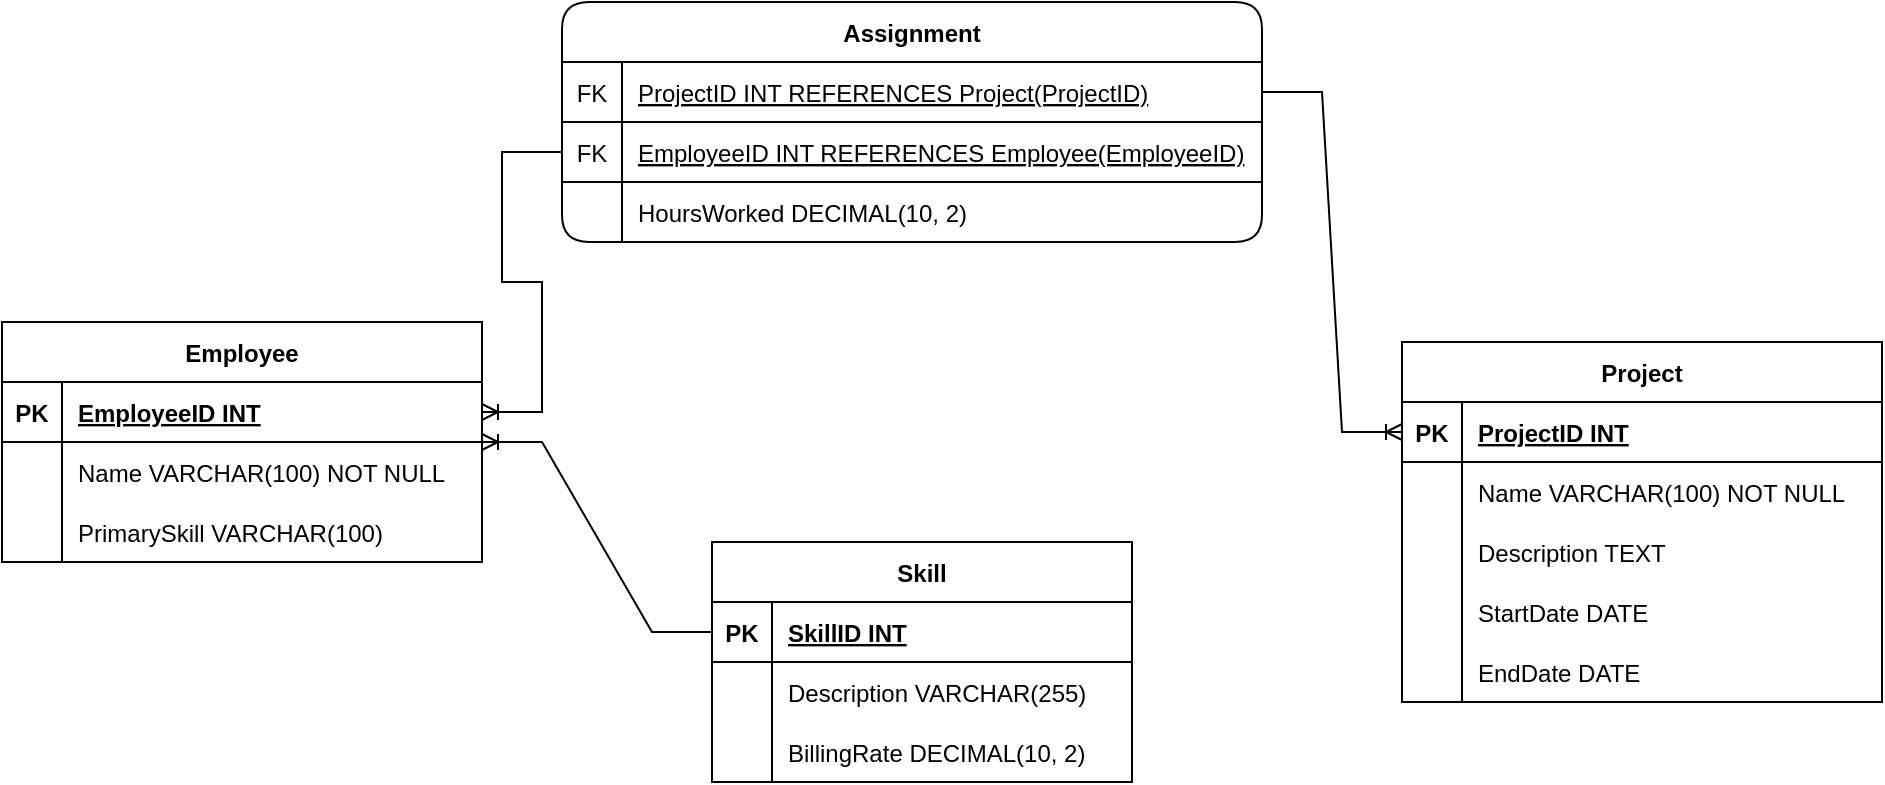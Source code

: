 <mxfile version="24.5.2" type="github">
  <diagram name="Page-1" id="3FqCDoO-SHk2OmczVbTb">
    <mxGraphModel dx="2002" dy="641" grid="1" gridSize="10" guides="1" tooltips="1" connect="1" arrows="1" fold="1" page="1" pageScale="1" pageWidth="850" pageHeight="1100" math="0" shadow="0">
      <root>
        <mxCell id="0" />
        <mxCell id="1" parent="0" />
        <mxCell id="hPWUMmAWCkfUD9a7c2Hw-1" value="Employee" style="shape=table;startSize=30;container=1;collapsible=1;childLayout=tableLayout;fixedRows=1;rowLines=0;fontStyle=1;align=center;resizeLast=1;" vertex="1" parent="1">
          <mxGeometry x="-140" y="250" width="240" height="120" as="geometry" />
        </mxCell>
        <mxCell id="hPWUMmAWCkfUD9a7c2Hw-2" value="" style="shape=tableRow;horizontal=0;startSize=0;swimlaneHead=0;swimlaneBody=0;fillColor=none;collapsible=0;dropTarget=0;points=[[0,0.5],[1,0.5]];portConstraint=eastwest;strokeColor=inherit;top=0;left=0;right=0;bottom=1;" vertex="1" parent="hPWUMmAWCkfUD9a7c2Hw-1">
          <mxGeometry y="30" width="240" height="30" as="geometry" />
        </mxCell>
        <mxCell id="hPWUMmAWCkfUD9a7c2Hw-3" value="PK" style="shape=partialRectangle;overflow=hidden;connectable=0;fillColor=none;strokeColor=inherit;top=0;left=0;bottom=0;right=0;fontStyle=1;" vertex="1" parent="hPWUMmAWCkfUD9a7c2Hw-2">
          <mxGeometry width="30" height="30" as="geometry">
            <mxRectangle width="30" height="30" as="alternateBounds" />
          </mxGeometry>
        </mxCell>
        <mxCell id="hPWUMmAWCkfUD9a7c2Hw-4" value="EmployeeID INT " style="shape=partialRectangle;overflow=hidden;connectable=0;fillColor=none;align=left;strokeColor=inherit;top=0;left=0;bottom=0;right=0;spacingLeft=6;fontStyle=5;" vertex="1" parent="hPWUMmAWCkfUD9a7c2Hw-2">
          <mxGeometry x="30" width="210" height="30" as="geometry">
            <mxRectangle width="210" height="30" as="alternateBounds" />
          </mxGeometry>
        </mxCell>
        <mxCell id="hPWUMmAWCkfUD9a7c2Hw-5" value="" style="shape=tableRow;horizontal=0;startSize=0;swimlaneHead=0;swimlaneBody=0;fillColor=none;collapsible=0;dropTarget=0;points=[[0,0.5],[1,0.5]];portConstraint=eastwest;strokeColor=inherit;top=0;left=0;right=0;bottom=0;" vertex="1" parent="hPWUMmAWCkfUD9a7c2Hw-1">
          <mxGeometry y="60" width="240" height="30" as="geometry" />
        </mxCell>
        <mxCell id="hPWUMmAWCkfUD9a7c2Hw-6" value="" style="shape=partialRectangle;overflow=hidden;connectable=0;fillColor=none;strokeColor=inherit;top=0;left=0;bottom=0;right=0;" vertex="1" parent="hPWUMmAWCkfUD9a7c2Hw-5">
          <mxGeometry width="30" height="30" as="geometry">
            <mxRectangle width="30" height="30" as="alternateBounds" />
          </mxGeometry>
        </mxCell>
        <mxCell id="hPWUMmAWCkfUD9a7c2Hw-7" value="Name VARCHAR(100) NOT NULL" style="shape=partialRectangle;overflow=hidden;connectable=0;fillColor=none;align=left;strokeColor=inherit;top=0;left=0;bottom=0;right=0;spacingLeft=6;" vertex="1" parent="hPWUMmAWCkfUD9a7c2Hw-5">
          <mxGeometry x="30" width="210" height="30" as="geometry">
            <mxRectangle width="210" height="30" as="alternateBounds" />
          </mxGeometry>
        </mxCell>
        <mxCell id="hPWUMmAWCkfUD9a7c2Hw-8" value="" style="shape=tableRow;horizontal=0;startSize=0;swimlaneHead=0;swimlaneBody=0;fillColor=none;collapsible=0;dropTarget=0;points=[[0,0.5],[1,0.5]];portConstraint=eastwest;strokeColor=inherit;top=0;left=0;right=0;bottom=0;" vertex="1" parent="hPWUMmAWCkfUD9a7c2Hw-1">
          <mxGeometry y="90" width="240" height="30" as="geometry" />
        </mxCell>
        <mxCell id="hPWUMmAWCkfUD9a7c2Hw-9" value="" style="shape=partialRectangle;overflow=hidden;connectable=0;fillColor=none;strokeColor=inherit;top=0;left=0;bottom=0;right=0;" vertex="1" parent="hPWUMmAWCkfUD9a7c2Hw-8">
          <mxGeometry width="30" height="30" as="geometry">
            <mxRectangle width="30" height="30" as="alternateBounds" />
          </mxGeometry>
        </mxCell>
        <mxCell id="hPWUMmAWCkfUD9a7c2Hw-10" value="PrimarySkill VARCHAR(100)" style="shape=partialRectangle;overflow=hidden;connectable=0;fillColor=none;align=left;strokeColor=inherit;top=0;left=0;bottom=0;right=0;spacingLeft=6;" vertex="1" parent="hPWUMmAWCkfUD9a7c2Hw-8">
          <mxGeometry x="30" width="210" height="30" as="geometry">
            <mxRectangle width="210" height="30" as="alternateBounds" />
          </mxGeometry>
        </mxCell>
        <mxCell id="hPWUMmAWCkfUD9a7c2Hw-11" value="Skill" style="shape=table;startSize=30;container=1;collapsible=1;childLayout=tableLayout;fixedRows=1;rowLines=0;fontStyle=1;align=center;resizeLast=1;" vertex="1" parent="1">
          <mxGeometry x="215" y="360" width="210" height="120" as="geometry" />
        </mxCell>
        <mxCell id="hPWUMmAWCkfUD9a7c2Hw-12" value="" style="shape=tableRow;horizontal=0;startSize=0;swimlaneHead=0;swimlaneBody=0;fillColor=none;collapsible=0;dropTarget=0;points=[[0,0.5],[1,0.5]];portConstraint=eastwest;strokeColor=inherit;top=0;left=0;right=0;bottom=1;" vertex="1" parent="hPWUMmAWCkfUD9a7c2Hw-11">
          <mxGeometry y="30" width="210" height="30" as="geometry" />
        </mxCell>
        <mxCell id="hPWUMmAWCkfUD9a7c2Hw-13" value="PK" style="shape=partialRectangle;overflow=hidden;connectable=0;fillColor=none;strokeColor=inherit;top=0;left=0;bottom=0;right=0;fontStyle=1;" vertex="1" parent="hPWUMmAWCkfUD9a7c2Hw-12">
          <mxGeometry width="30" height="30" as="geometry">
            <mxRectangle width="30" height="30" as="alternateBounds" />
          </mxGeometry>
        </mxCell>
        <mxCell id="hPWUMmAWCkfUD9a7c2Hw-14" value="SkillID INT " style="shape=partialRectangle;overflow=hidden;connectable=0;fillColor=none;align=left;strokeColor=inherit;top=0;left=0;bottom=0;right=0;spacingLeft=6;fontStyle=5;" vertex="1" parent="hPWUMmAWCkfUD9a7c2Hw-12">
          <mxGeometry x="30" width="180" height="30" as="geometry">
            <mxRectangle width="180" height="30" as="alternateBounds" />
          </mxGeometry>
        </mxCell>
        <mxCell id="hPWUMmAWCkfUD9a7c2Hw-15" value="" style="shape=tableRow;horizontal=0;startSize=0;swimlaneHead=0;swimlaneBody=0;fillColor=none;collapsible=0;dropTarget=0;points=[[0,0.5],[1,0.5]];portConstraint=eastwest;strokeColor=inherit;top=0;left=0;right=0;bottom=0;" vertex="1" parent="hPWUMmAWCkfUD9a7c2Hw-11">
          <mxGeometry y="60" width="210" height="30" as="geometry" />
        </mxCell>
        <mxCell id="hPWUMmAWCkfUD9a7c2Hw-16" value="" style="shape=partialRectangle;overflow=hidden;connectable=0;fillColor=none;strokeColor=inherit;top=0;left=0;bottom=0;right=0;" vertex="1" parent="hPWUMmAWCkfUD9a7c2Hw-15">
          <mxGeometry width="30" height="30" as="geometry">
            <mxRectangle width="30" height="30" as="alternateBounds" />
          </mxGeometry>
        </mxCell>
        <mxCell id="hPWUMmAWCkfUD9a7c2Hw-17" value="Description VARCHAR(255)" style="shape=partialRectangle;overflow=hidden;connectable=0;fillColor=none;align=left;strokeColor=inherit;top=0;left=0;bottom=0;right=0;spacingLeft=6;" vertex="1" parent="hPWUMmAWCkfUD9a7c2Hw-15">
          <mxGeometry x="30" width="180" height="30" as="geometry">
            <mxRectangle width="180" height="30" as="alternateBounds" />
          </mxGeometry>
        </mxCell>
        <mxCell id="hPWUMmAWCkfUD9a7c2Hw-18" value="" style="shape=tableRow;horizontal=0;startSize=0;swimlaneHead=0;swimlaneBody=0;fillColor=none;collapsible=0;dropTarget=0;points=[[0,0.5],[1,0.5]];portConstraint=eastwest;strokeColor=inherit;top=0;left=0;right=0;bottom=0;" vertex="1" parent="hPWUMmAWCkfUD9a7c2Hw-11">
          <mxGeometry y="90" width="210" height="30" as="geometry" />
        </mxCell>
        <mxCell id="hPWUMmAWCkfUD9a7c2Hw-19" value="" style="shape=partialRectangle;overflow=hidden;connectable=0;fillColor=none;strokeColor=inherit;top=0;left=0;bottom=0;right=0;" vertex="1" parent="hPWUMmAWCkfUD9a7c2Hw-18">
          <mxGeometry width="30" height="30" as="geometry">
            <mxRectangle width="30" height="30" as="alternateBounds" />
          </mxGeometry>
        </mxCell>
        <mxCell id="hPWUMmAWCkfUD9a7c2Hw-20" value="BillingRate DECIMAL(10, 2)" style="shape=partialRectangle;overflow=hidden;connectable=0;fillColor=none;align=left;strokeColor=inherit;top=0;left=0;bottom=0;right=0;spacingLeft=6;" vertex="1" parent="hPWUMmAWCkfUD9a7c2Hw-18">
          <mxGeometry x="30" width="180" height="30" as="geometry">
            <mxRectangle width="180" height="30" as="alternateBounds" />
          </mxGeometry>
        </mxCell>
        <mxCell id="hPWUMmAWCkfUD9a7c2Hw-21" value="Project" style="shape=table;startSize=30;container=1;collapsible=1;childLayout=tableLayout;fixedRows=1;rowLines=0;fontStyle=1;align=center;resizeLast=1;" vertex="1" parent="1">
          <mxGeometry x="560" y="260" width="240" height="180" as="geometry" />
        </mxCell>
        <mxCell id="hPWUMmAWCkfUD9a7c2Hw-22" value="" style="shape=tableRow;horizontal=0;startSize=0;swimlaneHead=0;swimlaneBody=0;fillColor=none;collapsible=0;dropTarget=0;points=[[0,0.5],[1,0.5]];portConstraint=eastwest;strokeColor=inherit;top=0;left=0;right=0;bottom=1;" vertex="1" parent="hPWUMmAWCkfUD9a7c2Hw-21">
          <mxGeometry y="30" width="240" height="30" as="geometry" />
        </mxCell>
        <mxCell id="hPWUMmAWCkfUD9a7c2Hw-23" value="PK" style="shape=partialRectangle;overflow=hidden;connectable=0;fillColor=none;strokeColor=inherit;top=0;left=0;bottom=0;right=0;fontStyle=1;" vertex="1" parent="hPWUMmAWCkfUD9a7c2Hw-22">
          <mxGeometry width="30" height="30" as="geometry">
            <mxRectangle width="30" height="30" as="alternateBounds" />
          </mxGeometry>
        </mxCell>
        <mxCell id="hPWUMmAWCkfUD9a7c2Hw-24" value="ProjectID INT " style="shape=partialRectangle;overflow=hidden;connectable=0;fillColor=none;align=left;strokeColor=inherit;top=0;left=0;bottom=0;right=0;spacingLeft=6;fontStyle=5;" vertex="1" parent="hPWUMmAWCkfUD9a7c2Hw-22">
          <mxGeometry x="30" width="210" height="30" as="geometry">
            <mxRectangle width="210" height="30" as="alternateBounds" />
          </mxGeometry>
        </mxCell>
        <mxCell id="hPWUMmAWCkfUD9a7c2Hw-25" value="" style="shape=tableRow;horizontal=0;startSize=0;swimlaneHead=0;swimlaneBody=0;fillColor=none;collapsible=0;dropTarget=0;points=[[0,0.5],[1,0.5]];portConstraint=eastwest;strokeColor=inherit;top=0;left=0;right=0;bottom=0;" vertex="1" parent="hPWUMmAWCkfUD9a7c2Hw-21">
          <mxGeometry y="60" width="240" height="30" as="geometry" />
        </mxCell>
        <mxCell id="hPWUMmAWCkfUD9a7c2Hw-26" value="" style="shape=partialRectangle;overflow=hidden;connectable=0;fillColor=none;strokeColor=inherit;top=0;left=0;bottom=0;right=0;" vertex="1" parent="hPWUMmAWCkfUD9a7c2Hw-25">
          <mxGeometry width="30" height="30" as="geometry">
            <mxRectangle width="30" height="30" as="alternateBounds" />
          </mxGeometry>
        </mxCell>
        <mxCell id="hPWUMmAWCkfUD9a7c2Hw-27" value="Name VARCHAR(100) NOT NULL" style="shape=partialRectangle;overflow=hidden;connectable=0;fillColor=none;align=left;strokeColor=inherit;top=0;left=0;bottom=0;right=0;spacingLeft=6;" vertex="1" parent="hPWUMmAWCkfUD9a7c2Hw-25">
          <mxGeometry x="30" width="210" height="30" as="geometry">
            <mxRectangle width="210" height="30" as="alternateBounds" />
          </mxGeometry>
        </mxCell>
        <mxCell id="hPWUMmAWCkfUD9a7c2Hw-28" value="" style="shape=tableRow;horizontal=0;startSize=0;swimlaneHead=0;swimlaneBody=0;fillColor=none;collapsible=0;dropTarget=0;points=[[0,0.5],[1,0.5]];portConstraint=eastwest;strokeColor=inherit;top=0;left=0;right=0;bottom=0;" vertex="1" parent="hPWUMmAWCkfUD9a7c2Hw-21">
          <mxGeometry y="90" width="240" height="30" as="geometry" />
        </mxCell>
        <mxCell id="hPWUMmAWCkfUD9a7c2Hw-29" value="" style="shape=partialRectangle;overflow=hidden;connectable=0;fillColor=none;strokeColor=inherit;top=0;left=0;bottom=0;right=0;" vertex="1" parent="hPWUMmAWCkfUD9a7c2Hw-28">
          <mxGeometry width="30" height="30" as="geometry">
            <mxRectangle width="30" height="30" as="alternateBounds" />
          </mxGeometry>
        </mxCell>
        <mxCell id="hPWUMmAWCkfUD9a7c2Hw-30" value="Description TEXT" style="shape=partialRectangle;overflow=hidden;connectable=0;fillColor=none;align=left;strokeColor=inherit;top=0;left=0;bottom=0;right=0;spacingLeft=6;" vertex="1" parent="hPWUMmAWCkfUD9a7c2Hw-28">
          <mxGeometry x="30" width="210" height="30" as="geometry">
            <mxRectangle width="210" height="30" as="alternateBounds" />
          </mxGeometry>
        </mxCell>
        <mxCell id="hPWUMmAWCkfUD9a7c2Hw-31" value="" style="shape=tableRow;horizontal=0;startSize=0;swimlaneHead=0;swimlaneBody=0;fillColor=none;collapsible=0;dropTarget=0;points=[[0,0.5],[1,0.5]];portConstraint=eastwest;strokeColor=inherit;top=0;left=0;right=0;bottom=0;" vertex="1" parent="hPWUMmAWCkfUD9a7c2Hw-21">
          <mxGeometry y="120" width="240" height="30" as="geometry" />
        </mxCell>
        <mxCell id="hPWUMmAWCkfUD9a7c2Hw-32" value="" style="shape=partialRectangle;overflow=hidden;connectable=0;fillColor=none;strokeColor=inherit;top=0;left=0;bottom=0;right=0;" vertex="1" parent="hPWUMmAWCkfUD9a7c2Hw-31">
          <mxGeometry width="30" height="30" as="geometry">
            <mxRectangle width="30" height="30" as="alternateBounds" />
          </mxGeometry>
        </mxCell>
        <mxCell id="hPWUMmAWCkfUD9a7c2Hw-33" value="StartDate DATE" style="shape=partialRectangle;overflow=hidden;connectable=0;fillColor=none;align=left;strokeColor=inherit;top=0;left=0;bottom=0;right=0;spacingLeft=6;" vertex="1" parent="hPWUMmAWCkfUD9a7c2Hw-31">
          <mxGeometry x="30" width="210" height="30" as="geometry">
            <mxRectangle width="210" height="30" as="alternateBounds" />
          </mxGeometry>
        </mxCell>
        <mxCell id="hPWUMmAWCkfUD9a7c2Hw-34" value="" style="shape=tableRow;horizontal=0;startSize=0;swimlaneHead=0;swimlaneBody=0;fillColor=none;collapsible=0;dropTarget=0;points=[[0,0.5],[1,0.5]];portConstraint=eastwest;strokeColor=inherit;top=0;left=0;right=0;bottom=0;" vertex="1" parent="hPWUMmAWCkfUD9a7c2Hw-21">
          <mxGeometry y="150" width="240" height="30" as="geometry" />
        </mxCell>
        <mxCell id="hPWUMmAWCkfUD9a7c2Hw-35" value="" style="shape=partialRectangle;overflow=hidden;connectable=0;fillColor=none;strokeColor=inherit;top=0;left=0;bottom=0;right=0;" vertex="1" parent="hPWUMmAWCkfUD9a7c2Hw-34">
          <mxGeometry width="30" height="30" as="geometry">
            <mxRectangle width="30" height="30" as="alternateBounds" />
          </mxGeometry>
        </mxCell>
        <mxCell id="hPWUMmAWCkfUD9a7c2Hw-36" value="EndDate DATE" style="shape=partialRectangle;overflow=hidden;connectable=0;fillColor=none;align=left;strokeColor=inherit;top=0;left=0;bottom=0;right=0;spacingLeft=6;" vertex="1" parent="hPWUMmAWCkfUD9a7c2Hw-34">
          <mxGeometry x="30" width="210" height="30" as="geometry">
            <mxRectangle width="210" height="30" as="alternateBounds" />
          </mxGeometry>
        </mxCell>
        <mxCell id="hPWUMmAWCkfUD9a7c2Hw-37" value="Assignment" style="shape=table;startSize=30;container=1;collapsible=1;childLayout=tableLayout;fixedRows=1;rowLines=0;fontStyle=1;align=center;resizeLast=1;rounded=1;" vertex="1" parent="1">
          <mxGeometry x="140" y="90" width="350" height="120" as="geometry" />
        </mxCell>
        <mxCell id="hPWUMmAWCkfUD9a7c2Hw-38" value="" style="shape=tableRow;horizontal=0;startSize=0;swimlaneHead=0;swimlaneBody=0;fillColor=none;collapsible=0;dropTarget=0;points=[[0,0.5],[1,0.5]];portConstraint=eastwest;strokeColor=inherit;top=0;left=0;right=0;bottom=1;" vertex="1" parent="hPWUMmAWCkfUD9a7c2Hw-37">
          <mxGeometry y="30" width="350" height="30" as="geometry" />
        </mxCell>
        <mxCell id="hPWUMmAWCkfUD9a7c2Hw-39" value="FK" style="shape=partialRectangle;overflow=hidden;connectable=0;fillColor=none;strokeColor=inherit;top=0;left=0;bottom=0;right=0;fontStyle=0;" vertex="1" parent="hPWUMmAWCkfUD9a7c2Hw-38">
          <mxGeometry width="30" height="30" as="geometry">
            <mxRectangle width="30" height="30" as="alternateBounds" />
          </mxGeometry>
        </mxCell>
        <mxCell id="hPWUMmAWCkfUD9a7c2Hw-40" value="ProjectID INT REFERENCES Project(ProjectID)" style="shape=partialRectangle;overflow=hidden;connectable=0;fillColor=none;align=left;strokeColor=inherit;top=0;left=0;bottom=0;right=0;spacingLeft=6;fontStyle=4;" vertex="1" parent="hPWUMmAWCkfUD9a7c2Hw-38">
          <mxGeometry x="30" width="320" height="30" as="geometry">
            <mxRectangle width="320" height="30" as="alternateBounds" />
          </mxGeometry>
        </mxCell>
        <mxCell id="hPWUMmAWCkfUD9a7c2Hw-41" value="" style="shape=tableRow;horizontal=0;startSize=0;swimlaneHead=0;swimlaneBody=0;fillColor=none;collapsible=0;dropTarget=0;points=[[0,0.5],[1,0.5]];portConstraint=eastwest;strokeColor=inherit;top=0;left=0;right=0;bottom=1;" vertex="1" parent="hPWUMmAWCkfUD9a7c2Hw-37">
          <mxGeometry y="60" width="350" height="30" as="geometry" />
        </mxCell>
        <mxCell id="hPWUMmAWCkfUD9a7c2Hw-42" value="FK" style="shape=partialRectangle;overflow=hidden;connectable=0;fillColor=none;strokeColor=inherit;top=0;left=0;bottom=0;right=0;fontStyle=0;" vertex="1" parent="hPWUMmAWCkfUD9a7c2Hw-41">
          <mxGeometry width="30" height="30" as="geometry">
            <mxRectangle width="30" height="30" as="alternateBounds" />
          </mxGeometry>
        </mxCell>
        <mxCell id="hPWUMmAWCkfUD9a7c2Hw-43" value="EmployeeID INT REFERENCES Employee(EmployeeID)" style="shape=partialRectangle;overflow=hidden;connectable=0;fillColor=none;align=left;strokeColor=inherit;top=0;left=0;bottom=0;right=0;spacingLeft=6;fontStyle=4;" vertex="1" parent="hPWUMmAWCkfUD9a7c2Hw-41">
          <mxGeometry x="30" width="320" height="30" as="geometry">
            <mxRectangle width="320" height="30" as="alternateBounds" />
          </mxGeometry>
        </mxCell>
        <mxCell id="hPWUMmAWCkfUD9a7c2Hw-44" value="" style="shape=tableRow;horizontal=0;startSize=0;swimlaneHead=0;swimlaneBody=0;fillColor=none;collapsible=0;dropTarget=0;points=[[0,0.5],[1,0.5]];portConstraint=eastwest;strokeColor=inherit;top=0;left=0;right=0;bottom=0;" vertex="1" parent="hPWUMmAWCkfUD9a7c2Hw-37">
          <mxGeometry y="90" width="350" height="30" as="geometry" />
        </mxCell>
        <mxCell id="hPWUMmAWCkfUD9a7c2Hw-45" value="" style="shape=partialRectangle;overflow=hidden;connectable=0;fillColor=none;strokeColor=inherit;top=0;left=0;bottom=0;right=0;" vertex="1" parent="hPWUMmAWCkfUD9a7c2Hw-44">
          <mxGeometry width="30" height="30" as="geometry">
            <mxRectangle width="30" height="30" as="alternateBounds" />
          </mxGeometry>
        </mxCell>
        <mxCell id="hPWUMmAWCkfUD9a7c2Hw-46" value="HoursWorked DECIMAL(10, 2)" style="shape=partialRectangle;overflow=hidden;connectable=0;fillColor=none;align=left;strokeColor=inherit;top=0;left=0;bottom=0;right=0;spacingLeft=6;" vertex="1" parent="hPWUMmAWCkfUD9a7c2Hw-44">
          <mxGeometry x="30" width="320" height="30" as="geometry">
            <mxRectangle width="320" height="30" as="alternateBounds" />
          </mxGeometry>
        </mxCell>
        <mxCell id="hPWUMmAWCkfUD9a7c2Hw-53" value="" style="edgeStyle=entityRelationEdgeStyle;fontSize=12;html=1;endArrow=ERoneToMany;rounded=0;exitX=0;exitY=0.5;exitDx=0;exitDy=0;entryX=1;entryY=0.5;entryDx=0;entryDy=0;" edge="1" parent="1" source="hPWUMmAWCkfUD9a7c2Hw-41" target="hPWUMmAWCkfUD9a7c2Hw-2">
          <mxGeometry width="100" height="100" relative="1" as="geometry">
            <mxPoint x="280" y="440" as="sourcePoint" />
            <mxPoint x="380" y="340" as="targetPoint" />
          </mxGeometry>
        </mxCell>
        <mxCell id="hPWUMmAWCkfUD9a7c2Hw-54" value="" style="edgeStyle=entityRelationEdgeStyle;fontSize=12;html=1;endArrow=ERoneToMany;rounded=0;exitX=1;exitY=0.5;exitDx=0;exitDy=0;entryX=0;entryY=0.5;entryDx=0;entryDy=0;" edge="1" parent="1" source="hPWUMmAWCkfUD9a7c2Hw-38" target="hPWUMmAWCkfUD9a7c2Hw-22">
          <mxGeometry width="100" height="100" relative="1" as="geometry">
            <mxPoint x="280" y="440" as="sourcePoint" />
            <mxPoint x="380" y="340" as="targetPoint" />
          </mxGeometry>
        </mxCell>
        <mxCell id="hPWUMmAWCkfUD9a7c2Hw-55" value="" style="edgeStyle=entityRelationEdgeStyle;fontSize=12;html=1;endArrow=ERoneToMany;rounded=0;exitX=0;exitY=0.5;exitDx=0;exitDy=0;" edge="1" parent="1" source="hPWUMmAWCkfUD9a7c2Hw-12" target="hPWUMmAWCkfUD9a7c2Hw-1">
          <mxGeometry width="100" height="100" relative="1" as="geometry">
            <mxPoint x="280" y="440" as="sourcePoint" />
            <mxPoint x="380" y="340" as="targetPoint" />
          </mxGeometry>
        </mxCell>
      </root>
    </mxGraphModel>
  </diagram>
</mxfile>
